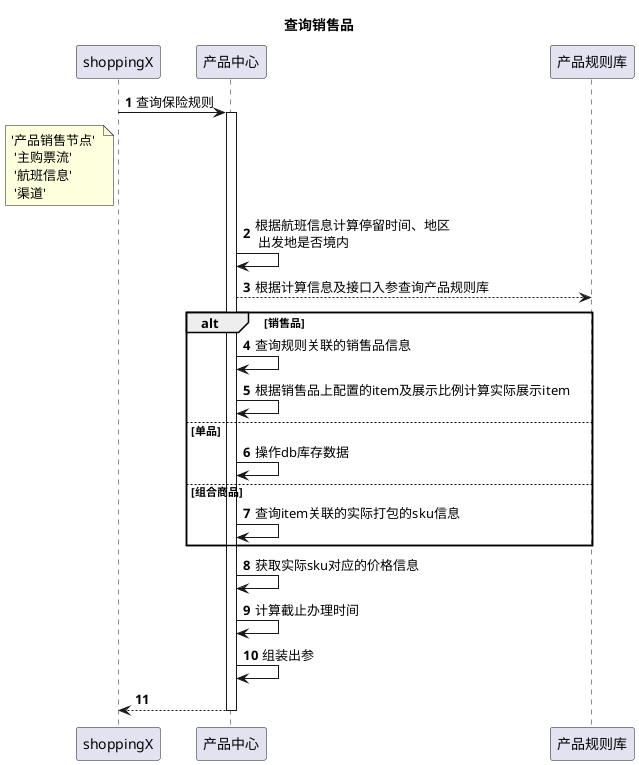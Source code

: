 @startuml
'https://plantuml.com/sequence-diagram
title 查询销售品
autonumber


participant "shoppingX" as shop
participant "产品中心" as p
participant "产品规则库" as gzk

shop -> p: 查询保险规则
activate p
note left of shop: '产品销售节点' \n '主购票流'\n '航班信息' \n '渠道'

p->p: 根据航班信息计算停留时间、地区\n 出发地是否境内
p --> gzk: 根据计算信息及接口入参查询产品规则库
alt 销售品
p -> p: 查询规则关联的销售品信息
p -> p: 根据销售品上配置的item及展示比例计算实际展示item
else 单品
p -> p :操作db库存数据
else 组合商品
p -> p: 查询item关联的实际打包的sku信息
end
p -> p: 获取实际sku对应的价格信息
p -> p: 计算截止办理时间
p -> p: 组装出参

return
@enduml